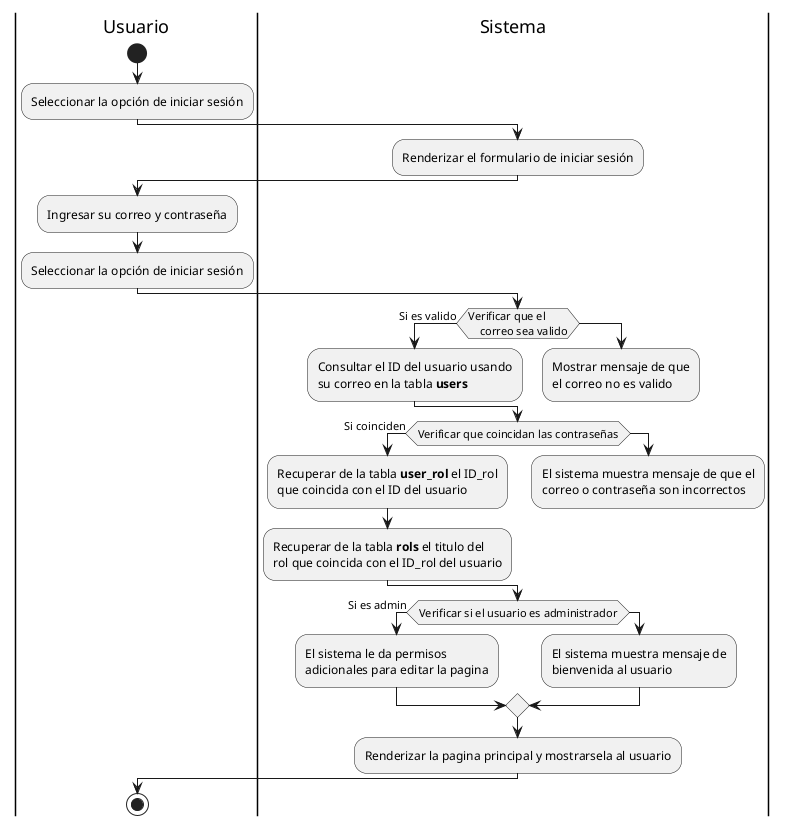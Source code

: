 @startuml

|Usuario|
start
:Seleccionar la opción de iniciar sesión;

|Sistema|
:Renderizar el formulario de iniciar sesión;

|Usuario|
:Ingresar su correo y contraseña;
:Seleccionar la opción de iniciar sesión;

|Sistema|
if(Verificar que el 
    correo sea valido) then (Si es valido)
    :Consultar el ID del usuario usando 
    su correo en la tabla **users**;
else
    :Mostrar mensaje de que 
    el correo no es valido;
    detach
endif

if(Verificar que coincidan las contraseñas) then (Si coinciden)
    :Recuperar de la tabla **user_rol** el ID_rol 
    que coincida con el ID del usuario;
    :Recuperar de la tabla **rols** el titulo del 
    rol que coincida con el ID_rol del usuario;
else
    :El sistema muestra mensaje de que el 
    correo o contraseña son incorrectos;
    detach
endif

if(Verificar si el usuario es administrador) then (Si es admin)
    :El sistema le da permisos 
    adicionales para editar la pagina;
else
    :El sistema muestra mensaje de 
    bienvenida al usuario;
endif

:Renderizar la pagina principal y mostrarsela al usuario;

|Usuario|
stop

@enduml